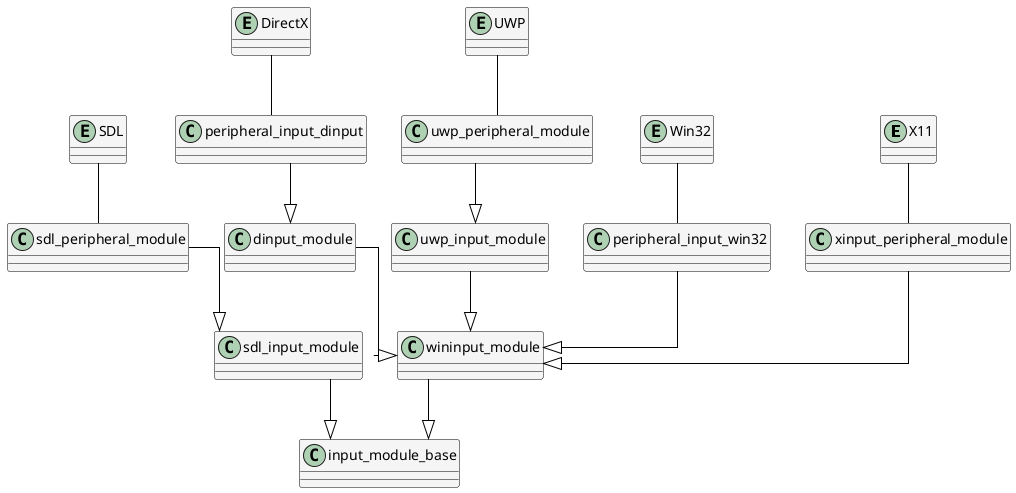 @startuml
skinparam Shadowing false
skinparam LineType ortho
skinparam ArrowColor black

skinparam class {
    BackgroundColor WhiteSmoke
    BorderColor black
}

together {
	entity X11
	entity Win32
	entity UWP
	entity DirectX
	entity SDL
}

together {
	class wininput_module
	class sdl_input_module
}

wininput_module --|> input_module_base

dinput_module --|> wininput_module

peripheral_input_dinput --|> dinput_module

sdl_input_module --|> input_module_base

sdl_peripheral_module --|> sdl_input_module

uwp_input_module --|> wininput_module

uwp_peripheral_module --|> uwp_input_module

peripheral_input_win32 --|> wininput_module

xinput_peripheral_module --|> wininput_module


xinput_peripheral_module -u- X11
peripheral_input_win32 -u- Win32
uwp_peripheral_module -u- UWP
peripheral_input_dinput -u- DirectX
sdl_peripheral_module -u- SDL

@enduml
